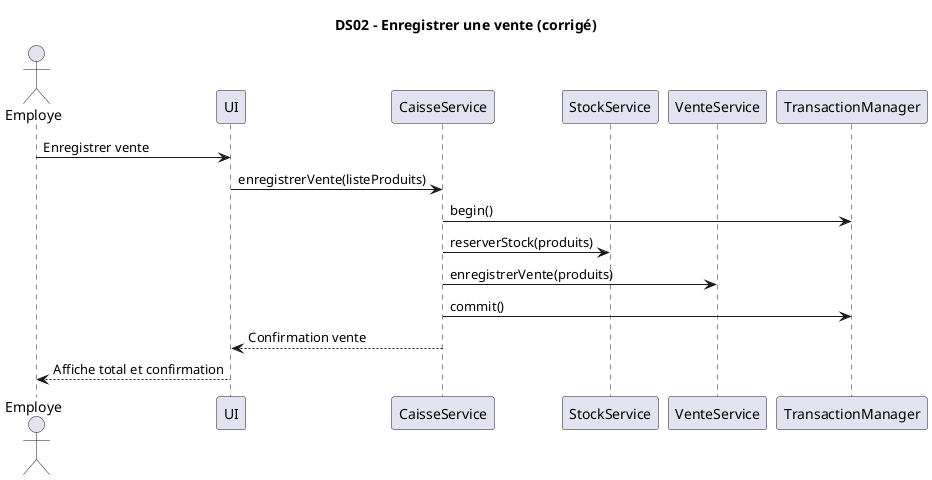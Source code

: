 @startuml
title DS02 – Enregistrer une vente (corrigé)

actor Employe
participant UI
participant CaisseService
participant StockService
participant VenteService
participant TransactionManager

Employe -> UI : Enregistrer vente
UI -> CaisseService : enregistrerVente(listeProduits)
CaisseService -> TransactionManager : begin()
CaisseService -> StockService : reserverStock(produits)
CaisseService -> VenteService : enregistrerVente(produits)
CaisseService -> TransactionManager : commit()
CaisseService --> UI : Confirmation vente
UI --> Employe : Affiche total et confirmation
@enduml
